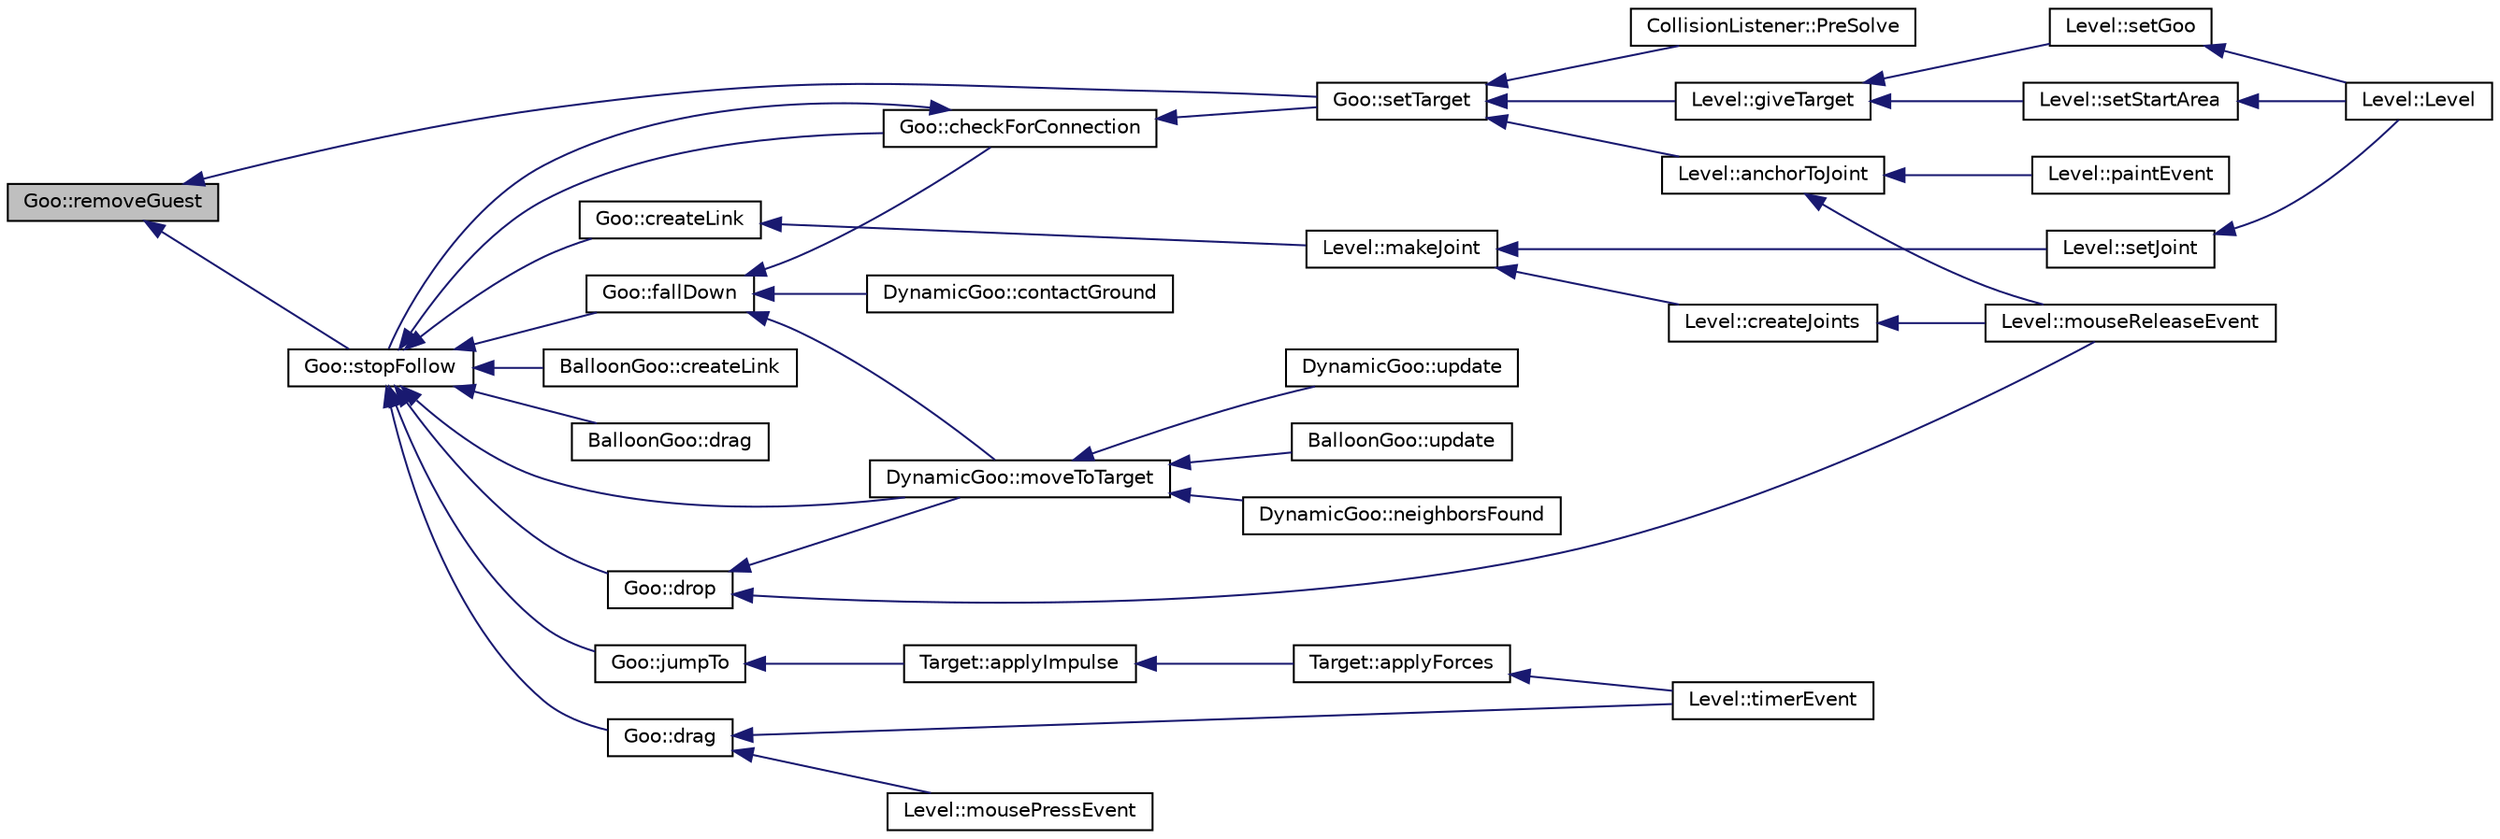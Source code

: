 digraph G
{
  edge [fontname="Helvetica",fontsize="10",labelfontname="Helvetica",labelfontsize="10"];
  node [fontname="Helvetica",fontsize="10",shape=record];
  rankdir="LR";
  Node1 [label="Goo::removeGuest",height=0.2,width=0.4,color="black", fillcolor="grey75", style="filled" fontcolor="black"];
  Node1 -> Node2 [dir="back",color="midnightblue",fontsize="10",style="solid",fontname="Helvetica"];
  Node2 [label="Goo::setTarget",height=0.2,width=0.4,color="black", fillcolor="white", style="filled",URL="$d5/d5d/classGoo.html#add721a1deb890d600e912c3060322d5a"];
  Node2 -> Node3 [dir="back",color="midnightblue",fontsize="10",style="solid",fontname="Helvetica"];
  Node3 [label="CollisionListener::PreSolve",height=0.2,width=0.4,color="black", fillcolor="white", style="filled",URL="$d7/de9/classCollisionListener.html#accc6ff23dcbf8cbef31e68fe3c56837a"];
  Node2 -> Node4 [dir="back",color="midnightblue",fontsize="10",style="solid",fontname="Helvetica"];
  Node4 [label="Level::anchorToJoint",height=0.2,width=0.4,color="black", fillcolor="white", style="filled",URL="$d2/d9d/classLevel.html#a20f76bdfac82b0edaf51a4a5b8c57131"];
  Node4 -> Node5 [dir="back",color="midnightblue",fontsize="10",style="solid",fontname="Helvetica"];
  Node5 [label="Level::paintEvent",height=0.2,width=0.4,color="black", fillcolor="white", style="filled",URL="$d2/d9d/classLevel.html#a20324b2e333c1fe625d150ae530843e3"];
  Node4 -> Node6 [dir="back",color="midnightblue",fontsize="10",style="solid",fontname="Helvetica"];
  Node6 [label="Level::mouseReleaseEvent",height=0.2,width=0.4,color="black", fillcolor="white", style="filled",URL="$d2/d9d/classLevel.html#a77722ba24f938b7a0707f755e635a8f6"];
  Node2 -> Node7 [dir="back",color="midnightblue",fontsize="10",style="solid",fontname="Helvetica"];
  Node7 [label="Level::giveTarget",height=0.2,width=0.4,color="black", fillcolor="white", style="filled",URL="$d2/d9d/classLevel.html#a1e14fd63a3738f7ccf24c0a8ce144452"];
  Node7 -> Node8 [dir="back",color="midnightblue",fontsize="10",style="solid",fontname="Helvetica"];
  Node8 [label="Level::setStartArea",height=0.2,width=0.4,color="black", fillcolor="white", style="filled",URL="$d2/d9d/classLevel.html#ab70095fd87905c7905f13526919632d4"];
  Node8 -> Node9 [dir="back",color="midnightblue",fontsize="10",style="solid",fontname="Helvetica"];
  Node9 [label="Level::Level",height=0.2,width=0.4,color="black", fillcolor="white", style="filled",URL="$d2/d9d/classLevel.html#aab4805fc7397cd5ab9d9852a1d403a0d"];
  Node7 -> Node10 [dir="back",color="midnightblue",fontsize="10",style="solid",fontname="Helvetica"];
  Node10 [label="Level::setGoo",height=0.2,width=0.4,color="black", fillcolor="white", style="filled",URL="$d2/d9d/classLevel.html#ab1fa2ff467715c3792df7c3b35cf7ca6"];
  Node10 -> Node9 [dir="back",color="midnightblue",fontsize="10",style="solid",fontname="Helvetica"];
  Node1 -> Node11 [dir="back",color="midnightblue",fontsize="10",style="solid",fontname="Helvetica"];
  Node11 [label="Goo::stopFollow",height=0.2,width=0.4,color="black", fillcolor="white", style="filled",URL="$d5/d5d/classGoo.html#a83a93e67d95635456f9bf4bcfb1ccf32"];
  Node11 -> Node12 [dir="back",color="midnightblue",fontsize="10",style="solid",fontname="Helvetica"];
  Node12 [label="BalloonGoo::createLink",height=0.2,width=0.4,color="black", fillcolor="white", style="filled",URL="$da/dfa/classBalloonGoo.html#a4db9626648af5384fac8548eaac0aec6"];
  Node11 -> Node13 [dir="back",color="midnightblue",fontsize="10",style="solid",fontname="Helvetica"];
  Node13 [label="BalloonGoo::drag",height=0.2,width=0.4,color="black", fillcolor="white", style="filled",URL="$da/dfa/classBalloonGoo.html#ae9ef25d1505c114f637edbfe9318ab2e"];
  Node11 -> Node14 [dir="back",color="midnightblue",fontsize="10",style="solid",fontname="Helvetica"];
  Node14 [label="DynamicGoo::moveToTarget",height=0.2,width=0.4,color="black", fillcolor="white", style="filled",URL="$d6/d97/classDynamicGoo.html#ab7b16f5f503004a0d55f824e9c7d5c28"];
  Node14 -> Node15 [dir="back",color="midnightblue",fontsize="10",style="solid",fontname="Helvetica"];
  Node15 [label="BalloonGoo::update",height=0.2,width=0.4,color="black", fillcolor="white", style="filled",URL="$da/dfa/classBalloonGoo.html#af5f6a827b0786213637689f48ca7e329"];
  Node14 -> Node16 [dir="back",color="midnightblue",fontsize="10",style="solid",fontname="Helvetica"];
  Node16 [label="DynamicGoo::neighborsFound",height=0.2,width=0.4,color="black", fillcolor="white", style="filled",URL="$d6/d97/classDynamicGoo.html#ae8998daa33c6cc471d70c16fbb752075"];
  Node14 -> Node17 [dir="back",color="midnightblue",fontsize="10",style="solid",fontname="Helvetica"];
  Node17 [label="DynamicGoo::update",height=0.2,width=0.4,color="black", fillcolor="white", style="filled",URL="$d6/d97/classDynamicGoo.html#a6e921cea42c85947d4a7757f7f2d454d"];
  Node11 -> Node18 [dir="back",color="midnightblue",fontsize="10",style="solid",fontname="Helvetica"];
  Node18 [label="Goo::jumpTo",height=0.2,width=0.4,color="black", fillcolor="white", style="filled",URL="$d5/d5d/classGoo.html#a3a30993d73e8074fc71a6ec6bcd0b663"];
  Node18 -> Node19 [dir="back",color="midnightblue",fontsize="10",style="solid",fontname="Helvetica"];
  Node19 [label="Target::applyImpulse",height=0.2,width=0.4,color="black", fillcolor="white", style="filled",URL="$d0/dc4/classTarget.html#a6d597b44d774f30629c6a2837dfed004"];
  Node19 -> Node20 [dir="back",color="midnightblue",fontsize="10",style="solid",fontname="Helvetica"];
  Node20 [label="Target::applyForces",height=0.2,width=0.4,color="black", fillcolor="white", style="filled",URL="$d0/dc4/classTarget.html#af7417d1a5f45b07919cfcc3aede4d4be"];
  Node20 -> Node21 [dir="back",color="midnightblue",fontsize="10",style="solid",fontname="Helvetica"];
  Node21 [label="Level::timerEvent",height=0.2,width=0.4,color="black", fillcolor="white", style="filled",URL="$d2/d9d/classLevel.html#a47263f00b559de3fce0164f9efac0f6b"];
  Node11 -> Node22 [dir="back",color="midnightblue",fontsize="10",style="solid",fontname="Helvetica"];
  Node22 [label="Goo::createLink",height=0.2,width=0.4,color="black", fillcolor="white", style="filled",URL="$d5/d5d/classGoo.html#a4cf3a6d7b7523864a419def0a8aa9949"];
  Node22 -> Node23 [dir="back",color="midnightblue",fontsize="10",style="solid",fontname="Helvetica"];
  Node23 [label="Level::makeJoint",height=0.2,width=0.4,color="black", fillcolor="white", style="filled",URL="$d2/d9d/classLevel.html#ab40a5647912f4ef6e3a70b0afd75027b"];
  Node23 -> Node24 [dir="back",color="midnightblue",fontsize="10",style="solid",fontname="Helvetica"];
  Node24 [label="Level::createJoints",height=0.2,width=0.4,color="black", fillcolor="white", style="filled",URL="$d2/d9d/classLevel.html#a753ed1a47f268859a713123dc640839c"];
  Node24 -> Node6 [dir="back",color="midnightblue",fontsize="10",style="solid",fontname="Helvetica"];
  Node23 -> Node25 [dir="back",color="midnightblue",fontsize="10",style="solid",fontname="Helvetica"];
  Node25 [label="Level::setJoint",height=0.2,width=0.4,color="black", fillcolor="white", style="filled",URL="$d2/d9d/classLevel.html#a4ba1126389807119ad1d21bd51f86210"];
  Node25 -> Node9 [dir="back",color="midnightblue",fontsize="10",style="solid",fontname="Helvetica"];
  Node11 -> Node26 [dir="back",color="midnightblue",fontsize="10",style="solid",fontname="Helvetica"];
  Node26 [label="Goo::drag",height=0.2,width=0.4,color="black", fillcolor="white", style="filled",URL="$d5/d5d/classGoo.html#a4b6f592d1fb19b96b167330972c000f3"];
  Node26 -> Node21 [dir="back",color="midnightblue",fontsize="10",style="solid",fontname="Helvetica"];
  Node26 -> Node27 [dir="back",color="midnightblue",fontsize="10",style="solid",fontname="Helvetica"];
  Node27 [label="Level::mousePressEvent",height=0.2,width=0.4,color="black", fillcolor="white", style="filled",URL="$d2/d9d/classLevel.html#a1c79d132de43fe2a6b054e0396af43f7"];
  Node11 -> Node28 [dir="back",color="midnightblue",fontsize="10",style="solid",fontname="Helvetica"];
  Node28 [label="Goo::drop",height=0.2,width=0.4,color="black", fillcolor="white", style="filled",URL="$d5/d5d/classGoo.html#a76fbb315a47371814056336480a95e31"];
  Node28 -> Node14 [dir="back",color="midnightblue",fontsize="10",style="solid",fontname="Helvetica"];
  Node28 -> Node6 [dir="back",color="midnightblue",fontsize="10",style="solid",fontname="Helvetica"];
  Node11 -> Node29 [dir="back",color="midnightblue",fontsize="10",style="solid",fontname="Helvetica"];
  Node29 [label="Goo::checkForConnection",height=0.2,width=0.4,color="black", fillcolor="white", style="filled",URL="$d5/d5d/classGoo.html#abfc4ee3aa7503c26f1bd4e2024f666e4"];
  Node29 -> Node2 [dir="back",color="midnightblue",fontsize="10",style="solid",fontname="Helvetica"];
  Node29 -> Node11 [dir="back",color="midnightblue",fontsize="10",style="solid",fontname="Helvetica"];
  Node11 -> Node30 [dir="back",color="midnightblue",fontsize="10",style="solid",fontname="Helvetica"];
  Node30 [label="Goo::fallDown",height=0.2,width=0.4,color="black", fillcolor="white", style="filled",URL="$d5/d5d/classGoo.html#aefb4ce872af2583c479f2b41d9b494ab"];
  Node30 -> Node14 [dir="back",color="midnightblue",fontsize="10",style="solid",fontname="Helvetica"];
  Node30 -> Node31 [dir="back",color="midnightblue",fontsize="10",style="solid",fontname="Helvetica"];
  Node31 [label="DynamicGoo::contactGround",height=0.2,width=0.4,color="black", fillcolor="white", style="filled",URL="$d6/d97/classDynamicGoo.html#ac9db157f0df5a17a426b2f9041b55b64"];
  Node30 -> Node29 [dir="back",color="midnightblue",fontsize="10",style="solid",fontname="Helvetica"];
}
